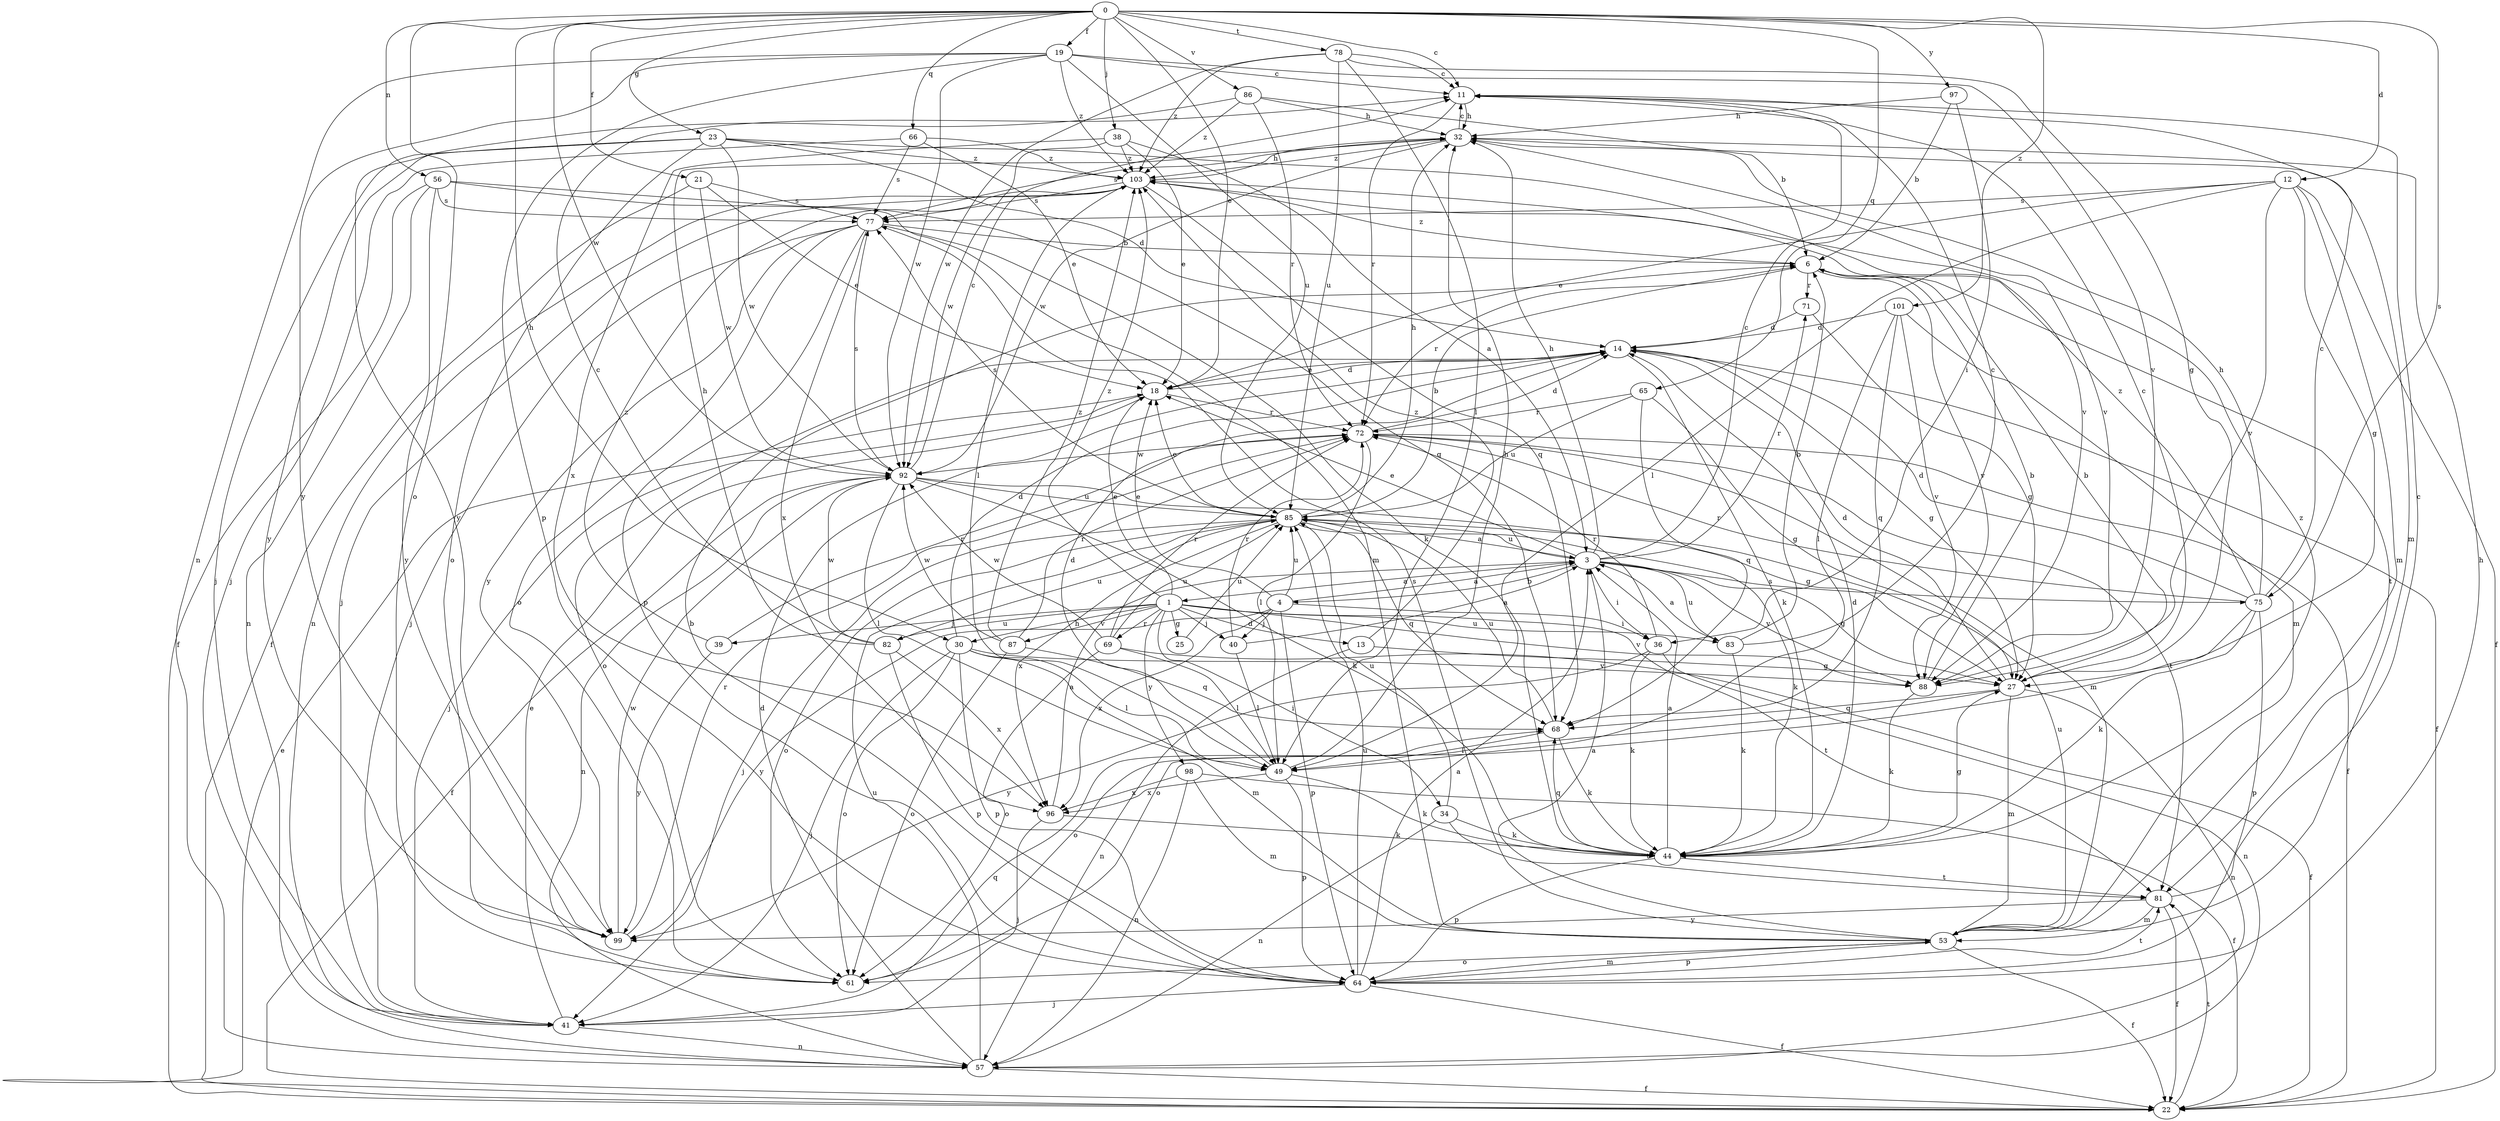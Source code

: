 strict digraph  {
0;
1;
3;
4;
6;
11;
12;
13;
14;
18;
19;
21;
22;
23;
25;
27;
30;
32;
34;
36;
38;
39;
40;
41;
44;
49;
53;
56;
57;
61;
64;
65;
66;
68;
69;
71;
72;
75;
77;
78;
81;
82;
83;
85;
86;
87;
88;
92;
96;
97;
98;
99;
101;
103;
0 -> 11  [label=c];
0 -> 12  [label=d];
0 -> 18  [label=e];
0 -> 19  [label=f];
0 -> 21  [label=f];
0 -> 23  [label=g];
0 -> 30  [label=h];
0 -> 38  [label=j];
0 -> 56  [label=n];
0 -> 61  [label=o];
0 -> 65  [label=q];
0 -> 66  [label=q];
0 -> 75  [label=s];
0 -> 78  [label=t];
0 -> 86  [label=v];
0 -> 92  [label=w];
0 -> 97  [label=y];
0 -> 101  [label=z];
1 -> 13  [label=d];
1 -> 18  [label=e];
1 -> 25  [label=g];
1 -> 30  [label=h];
1 -> 34  [label=i];
1 -> 39  [label=j];
1 -> 40  [label=j];
1 -> 69  [label=r];
1 -> 81  [label=t];
1 -> 82  [label=u];
1 -> 83  [label=u];
1 -> 87  [label=v];
1 -> 88  [label=v];
1 -> 98  [label=y];
1 -> 103  [label=z];
3 -> 1  [label=a];
3 -> 4  [label=b];
3 -> 11  [label=c];
3 -> 18  [label=e];
3 -> 27  [label=g];
3 -> 32  [label=h];
3 -> 36  [label=i];
3 -> 71  [label=r];
3 -> 75  [label=s];
3 -> 83  [label=u];
3 -> 85  [label=u];
3 -> 88  [label=v];
4 -> 3  [label=a];
4 -> 18  [label=e];
4 -> 36  [label=i];
4 -> 40  [label=j];
4 -> 64  [label=p];
4 -> 85  [label=u];
4 -> 96  [label=x];
4 -> 99  [label=y];
6 -> 71  [label=r];
6 -> 72  [label=r];
6 -> 81  [label=t];
6 -> 88  [label=v];
6 -> 103  [label=z];
11 -> 32  [label=h];
11 -> 72  [label=r];
12 -> 18  [label=e];
12 -> 22  [label=f];
12 -> 27  [label=g];
12 -> 49  [label=l];
12 -> 53  [label=m];
12 -> 77  [label=s];
12 -> 88  [label=v];
13 -> 27  [label=g];
13 -> 57  [label=n];
13 -> 103  [label=z];
14 -> 18  [label=e];
14 -> 22  [label=f];
14 -> 27  [label=g];
14 -> 44  [label=k];
14 -> 61  [label=o];
18 -> 14  [label=d];
18 -> 41  [label=j];
18 -> 72  [label=r];
19 -> 11  [label=c];
19 -> 57  [label=n];
19 -> 64  [label=p];
19 -> 85  [label=u];
19 -> 88  [label=v];
19 -> 92  [label=w];
19 -> 99  [label=y];
19 -> 103  [label=z];
21 -> 18  [label=e];
21 -> 22  [label=f];
21 -> 77  [label=s];
21 -> 92  [label=w];
22 -> 18  [label=e];
22 -> 81  [label=t];
23 -> 14  [label=d];
23 -> 41  [label=j];
23 -> 61  [label=o];
23 -> 88  [label=v];
23 -> 92  [label=w];
23 -> 99  [label=y];
23 -> 103  [label=z];
25 -> 85  [label=u];
27 -> 6  [label=b];
27 -> 11  [label=c];
27 -> 14  [label=d];
27 -> 53  [label=m];
27 -> 57  [label=n];
27 -> 61  [label=o];
27 -> 68  [label=q];
30 -> 14  [label=d];
30 -> 41  [label=j];
30 -> 49  [label=l];
30 -> 53  [label=m];
30 -> 61  [label=o];
30 -> 64  [label=p];
30 -> 88  [label=v];
32 -> 11  [label=c];
32 -> 53  [label=m];
32 -> 77  [label=s];
32 -> 88  [label=v];
32 -> 92  [label=w];
32 -> 103  [label=z];
34 -> 44  [label=k];
34 -> 57  [label=n];
34 -> 81  [label=t];
34 -> 85  [label=u];
36 -> 44  [label=k];
36 -> 57  [label=n];
36 -> 72  [label=r];
36 -> 99  [label=y];
38 -> 3  [label=a];
38 -> 18  [label=e];
38 -> 92  [label=w];
38 -> 96  [label=x];
38 -> 103  [label=z];
39 -> 72  [label=r];
39 -> 99  [label=y];
39 -> 103  [label=z];
40 -> 3  [label=a];
40 -> 49  [label=l];
40 -> 72  [label=r];
41 -> 18  [label=e];
41 -> 57  [label=n];
41 -> 68  [label=q];
44 -> 3  [label=a];
44 -> 14  [label=d];
44 -> 27  [label=g];
44 -> 64  [label=p];
44 -> 68  [label=q];
44 -> 81  [label=t];
44 -> 103  [label=z];
49 -> 14  [label=d];
49 -> 32  [label=h];
49 -> 44  [label=k];
49 -> 64  [label=p];
49 -> 96  [label=x];
53 -> 3  [label=a];
53 -> 22  [label=f];
53 -> 61  [label=o];
53 -> 64  [label=p];
53 -> 77  [label=s];
53 -> 85  [label=u];
56 -> 22  [label=f];
56 -> 53  [label=m];
56 -> 57  [label=n];
56 -> 68  [label=q];
56 -> 77  [label=s];
56 -> 99  [label=y];
57 -> 14  [label=d];
57 -> 22  [label=f];
57 -> 85  [label=u];
64 -> 3  [label=a];
64 -> 6  [label=b];
64 -> 22  [label=f];
64 -> 32  [label=h];
64 -> 41  [label=j];
64 -> 53  [label=m];
64 -> 81  [label=t];
64 -> 85  [label=u];
65 -> 27  [label=g];
65 -> 68  [label=q];
65 -> 72  [label=r];
65 -> 85  [label=u];
66 -> 18  [label=e];
66 -> 41  [label=j];
66 -> 77  [label=s];
66 -> 103  [label=z];
68 -> 44  [label=k];
68 -> 49  [label=l];
68 -> 85  [label=u];
69 -> 22  [label=f];
69 -> 49  [label=l];
69 -> 61  [label=o];
69 -> 72  [label=r];
69 -> 85  [label=u];
69 -> 92  [label=w];
71 -> 14  [label=d];
71 -> 27  [label=g];
72 -> 14  [label=d];
72 -> 22  [label=f];
72 -> 49  [label=l];
72 -> 53  [label=m];
72 -> 81  [label=t];
72 -> 92  [label=w];
75 -> 11  [label=c];
75 -> 14  [label=d];
75 -> 32  [label=h];
75 -> 44  [label=k];
75 -> 61  [label=o];
75 -> 64  [label=p];
75 -> 72  [label=r];
75 -> 103  [label=z];
77 -> 6  [label=b];
77 -> 41  [label=j];
77 -> 44  [label=k];
77 -> 61  [label=o];
77 -> 64  [label=p];
77 -> 96  [label=x];
77 -> 99  [label=y];
78 -> 11  [label=c];
78 -> 27  [label=g];
78 -> 49  [label=l];
78 -> 85  [label=u];
78 -> 92  [label=w];
78 -> 103  [label=z];
81 -> 11  [label=c];
81 -> 22  [label=f];
81 -> 53  [label=m];
81 -> 99  [label=y];
82 -> 11  [label=c];
82 -> 32  [label=h];
82 -> 64  [label=p];
82 -> 85  [label=u];
82 -> 92  [label=w];
82 -> 96  [label=x];
83 -> 3  [label=a];
83 -> 6  [label=b];
83 -> 11  [label=c];
83 -> 44  [label=k];
85 -> 3  [label=a];
85 -> 6  [label=b];
85 -> 18  [label=e];
85 -> 32  [label=h];
85 -> 41  [label=j];
85 -> 44  [label=k];
85 -> 61  [label=o];
85 -> 68  [label=q];
85 -> 77  [label=s];
85 -> 96  [label=x];
86 -> 6  [label=b];
86 -> 32  [label=h];
86 -> 72  [label=r];
86 -> 99  [label=y];
86 -> 103  [label=z];
87 -> 61  [label=o];
87 -> 68  [label=q];
87 -> 72  [label=r];
87 -> 92  [label=w];
87 -> 103  [label=z];
88 -> 6  [label=b];
88 -> 44  [label=k];
92 -> 11  [label=c];
92 -> 22  [label=f];
92 -> 27  [label=g];
92 -> 44  [label=k];
92 -> 49  [label=l];
92 -> 57  [label=n];
92 -> 77  [label=s];
92 -> 85  [label=u];
96 -> 3  [label=a];
96 -> 41  [label=j];
96 -> 44  [label=k];
97 -> 6  [label=b];
97 -> 32  [label=h];
97 -> 36  [label=i];
98 -> 22  [label=f];
98 -> 53  [label=m];
98 -> 57  [label=n];
98 -> 96  [label=x];
99 -> 72  [label=r];
99 -> 92  [label=w];
101 -> 14  [label=d];
101 -> 49  [label=l];
101 -> 53  [label=m];
101 -> 68  [label=q];
101 -> 88  [label=v];
103 -> 32  [label=h];
103 -> 41  [label=j];
103 -> 49  [label=l];
103 -> 57  [label=n];
103 -> 68  [label=q];
103 -> 77  [label=s];
}
